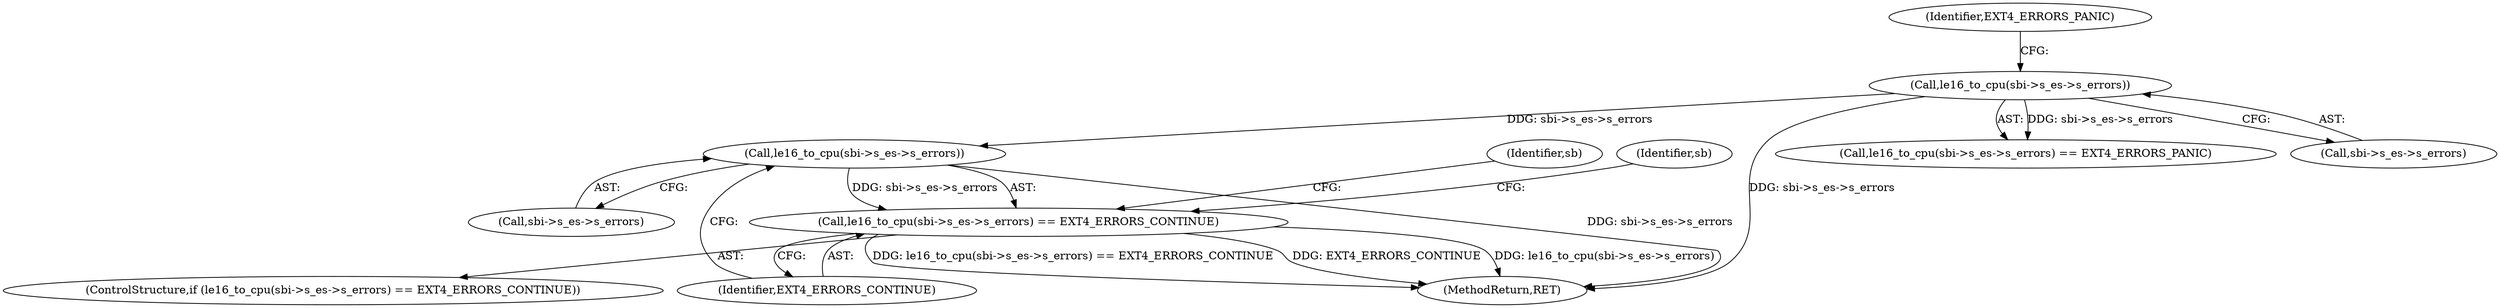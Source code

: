 digraph "0_linux_0449641130f5652b344ef6fa39fa019d7e94660a@pointer" {
"1000446" [label="(Call,le16_to_cpu(sbi->s_es->s_errors))"];
"1000433" [label="(Call,le16_to_cpu(sbi->s_es->s_errors))"];
"1000445" [label="(Call,le16_to_cpu(sbi->s_es->s_errors) == EXT4_ERRORS_CONTINUE)"];
"1000439" [label="(Identifier,EXT4_ERRORS_PANIC)"];
"1000454" [label="(Identifier,sb)"];
"1000452" [label="(Identifier,EXT4_ERRORS_CONTINUE)"];
"1000447" [label="(Call,sbi->s_es->s_errors)"];
"1000446" [label="(Call,le16_to_cpu(sbi->s_es->s_errors))"];
"1000432" [label="(Call,le16_to_cpu(sbi->s_es->s_errors) == EXT4_ERRORS_PANIC)"];
"1000444" [label="(ControlStructure,if (le16_to_cpu(sbi->s_es->s_errors) == EXT4_ERRORS_CONTINUE))"];
"1000434" [label="(Call,sbi->s_es->s_errors)"];
"1000458" [label="(Identifier,sb)"];
"1000445" [label="(Call,le16_to_cpu(sbi->s_es->s_errors) == EXT4_ERRORS_CONTINUE)"];
"1000433" [label="(Call,le16_to_cpu(sbi->s_es->s_errors))"];
"1002222" [label="(MethodReturn,RET)"];
"1000446" -> "1000445"  [label="AST: "];
"1000446" -> "1000447"  [label="CFG: "];
"1000447" -> "1000446"  [label="AST: "];
"1000452" -> "1000446"  [label="CFG: "];
"1000446" -> "1002222"  [label="DDG: sbi->s_es->s_errors"];
"1000446" -> "1000445"  [label="DDG: sbi->s_es->s_errors"];
"1000433" -> "1000446"  [label="DDG: sbi->s_es->s_errors"];
"1000433" -> "1000432"  [label="AST: "];
"1000433" -> "1000434"  [label="CFG: "];
"1000434" -> "1000433"  [label="AST: "];
"1000439" -> "1000433"  [label="CFG: "];
"1000433" -> "1002222"  [label="DDG: sbi->s_es->s_errors"];
"1000433" -> "1000432"  [label="DDG: sbi->s_es->s_errors"];
"1000445" -> "1000444"  [label="AST: "];
"1000445" -> "1000452"  [label="CFG: "];
"1000452" -> "1000445"  [label="AST: "];
"1000454" -> "1000445"  [label="CFG: "];
"1000458" -> "1000445"  [label="CFG: "];
"1000445" -> "1002222"  [label="DDG: le16_to_cpu(sbi->s_es->s_errors)"];
"1000445" -> "1002222"  [label="DDG: EXT4_ERRORS_CONTINUE"];
"1000445" -> "1002222"  [label="DDG: le16_to_cpu(sbi->s_es->s_errors) == EXT4_ERRORS_CONTINUE"];
}
